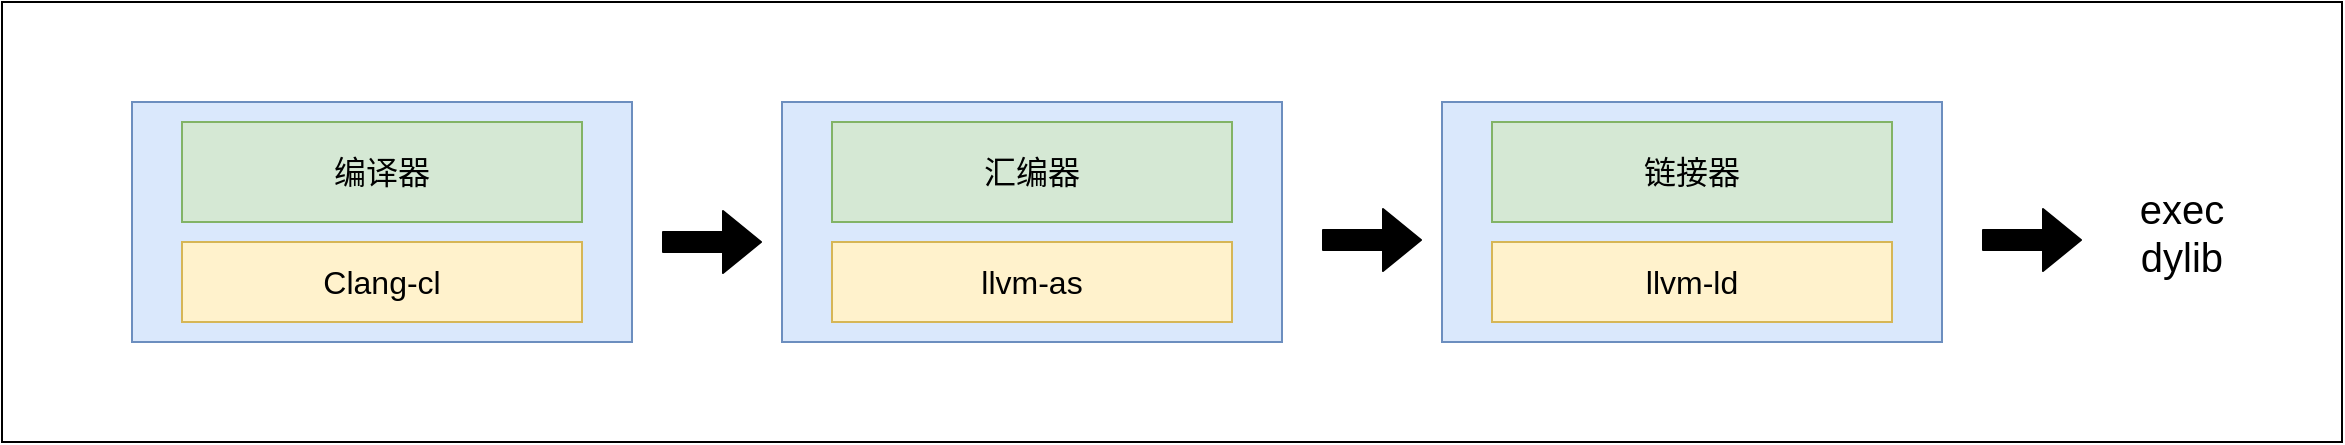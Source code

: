 <mxfile version="15.0.3" type="github">
  <diagram id="C5RBs43oDa-KdzZeNtuy" name="Page-1">
    <mxGraphModel dx="945" dy="734" grid="1" gridSize="10" guides="1" tooltips="1" connect="1" arrows="1" fold="1" page="1" pageScale="1" pageWidth="827" pageHeight="1169" math="0" shadow="0">
      <root>
        <mxCell id="WIyWlLk6GJQsqaUBKTNV-0" />
        <mxCell id="WIyWlLk6GJQsqaUBKTNV-1" parent="WIyWlLk6GJQsqaUBKTNV-0" />
        <mxCell id="ZUZhi-c7VlHHgCIczGLj-13" value="" style="rounded=0;whiteSpace=wrap;html=1;fontSize=20;" vertex="1" parent="WIyWlLk6GJQsqaUBKTNV-1">
          <mxGeometry x="50" y="100" width="1170" height="220" as="geometry" />
        </mxCell>
        <mxCell id="ZUZhi-c7VlHHgCIczGLj-0" value="" style="rounded=0;whiteSpace=wrap;html=1;fontSize=16;fillColor=#dae8fc;strokeColor=#6c8ebf;" vertex="1" parent="WIyWlLk6GJQsqaUBKTNV-1">
          <mxGeometry x="115" y="150" width="250" height="120" as="geometry" />
        </mxCell>
        <mxCell id="ZUZhi-c7VlHHgCIczGLj-1" value="编译器" style="rounded=0;whiteSpace=wrap;html=1;fontSize=16;fillColor=#d5e8d4;strokeColor=#82b366;" vertex="1" parent="WIyWlLk6GJQsqaUBKTNV-1">
          <mxGeometry x="140" y="160" width="200" height="50" as="geometry" />
        </mxCell>
        <mxCell id="ZUZhi-c7VlHHgCIczGLj-2" value="Clang-cl" style="rounded=0;whiteSpace=wrap;html=1;fontSize=16;fillColor=#fff2cc;strokeColor=#d6b656;" vertex="1" parent="WIyWlLk6GJQsqaUBKTNV-1">
          <mxGeometry x="140" y="220" width="200" height="40" as="geometry" />
        </mxCell>
        <mxCell id="ZUZhi-c7VlHHgCIczGLj-3" value="" style="rounded=0;whiteSpace=wrap;html=1;fontSize=16;fillColor=#dae8fc;strokeColor=#6c8ebf;" vertex="1" parent="WIyWlLk6GJQsqaUBKTNV-1">
          <mxGeometry x="440" y="150" width="250" height="120" as="geometry" />
        </mxCell>
        <mxCell id="ZUZhi-c7VlHHgCIczGLj-4" value="汇编器" style="rounded=0;whiteSpace=wrap;html=1;fontSize=16;fillColor=#d5e8d4;strokeColor=#82b366;" vertex="1" parent="WIyWlLk6GJQsqaUBKTNV-1">
          <mxGeometry x="465" y="160" width="200" height="50" as="geometry" />
        </mxCell>
        <mxCell id="ZUZhi-c7VlHHgCIczGLj-5" value="llvm-as" style="rounded=0;whiteSpace=wrap;html=1;fontSize=16;fillColor=#fff2cc;strokeColor=#d6b656;" vertex="1" parent="WIyWlLk6GJQsqaUBKTNV-1">
          <mxGeometry x="465" y="220" width="200" height="40" as="geometry" />
        </mxCell>
        <mxCell id="ZUZhi-c7VlHHgCIczGLj-6" value="" style="rounded=0;whiteSpace=wrap;html=1;fontSize=16;fillColor=#dae8fc;strokeColor=#6c8ebf;" vertex="1" parent="WIyWlLk6GJQsqaUBKTNV-1">
          <mxGeometry x="770" y="150" width="250" height="120" as="geometry" />
        </mxCell>
        <mxCell id="ZUZhi-c7VlHHgCIczGLj-7" value="链接器" style="rounded=0;whiteSpace=wrap;html=1;fontSize=16;fillColor=#d5e8d4;strokeColor=#82b366;" vertex="1" parent="WIyWlLk6GJQsqaUBKTNV-1">
          <mxGeometry x="795" y="160" width="200" height="50" as="geometry" />
        </mxCell>
        <mxCell id="ZUZhi-c7VlHHgCIczGLj-8" value="llvm-ld" style="rounded=0;whiteSpace=wrap;html=1;fontSize=16;fillColor=#fff2cc;strokeColor=#d6b656;" vertex="1" parent="WIyWlLk6GJQsqaUBKTNV-1">
          <mxGeometry x="795" y="220" width="200" height="40" as="geometry" />
        </mxCell>
        <mxCell id="ZUZhi-c7VlHHgCIczGLj-9" value="" style="shape=flexArrow;endArrow=classic;html=1;fontSize=16;fillColor=#000000;" edge="1" parent="WIyWlLk6GJQsqaUBKTNV-1">
          <mxGeometry width="50" height="50" relative="1" as="geometry">
            <mxPoint x="380" y="220" as="sourcePoint" />
            <mxPoint x="430" y="220" as="targetPoint" />
          </mxGeometry>
        </mxCell>
        <mxCell id="ZUZhi-c7VlHHgCIczGLj-10" value="" style="shape=flexArrow;endArrow=classic;html=1;fontSize=16;fillColor=#000000;" edge="1" parent="WIyWlLk6GJQsqaUBKTNV-1">
          <mxGeometry width="50" height="50" relative="1" as="geometry">
            <mxPoint x="710" y="219" as="sourcePoint" />
            <mxPoint x="760" y="219" as="targetPoint" />
          </mxGeometry>
        </mxCell>
        <mxCell id="ZUZhi-c7VlHHgCIczGLj-11" value="" style="shape=flexArrow;endArrow=classic;html=1;fontSize=16;fillColor=#000000;" edge="1" parent="WIyWlLk6GJQsqaUBKTNV-1">
          <mxGeometry width="50" height="50" relative="1" as="geometry">
            <mxPoint x="1040" y="219" as="sourcePoint" />
            <mxPoint x="1090" y="219" as="targetPoint" />
          </mxGeometry>
        </mxCell>
        <mxCell id="ZUZhi-c7VlHHgCIczGLj-12" value="exec&lt;br style=&quot;font-size: 20px;&quot;&gt;dylib" style="text;html=1;strokeColor=none;fillColor=none;align=center;verticalAlign=middle;whiteSpace=wrap;rounded=0;fontSize=20;" vertex="1" parent="WIyWlLk6GJQsqaUBKTNV-1">
          <mxGeometry x="1100" y="180" width="80" height="70" as="geometry" />
        </mxCell>
      </root>
    </mxGraphModel>
  </diagram>
</mxfile>
